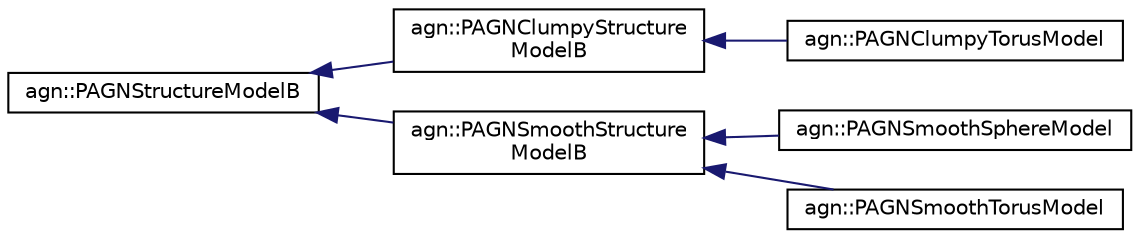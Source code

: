 digraph "Graphical Class Hierarchy"
{
 // LATEX_PDF_SIZE
  edge [fontname="Helvetica",fontsize="10",labelfontname="Helvetica",labelfontsize="10"];
  node [fontname="Helvetica",fontsize="10",shape=record];
  rankdir="LR";
  Node0 [label="agn::PAGNStructureModelB",height=0.2,width=0.4,color="black", fillcolor="white", style="filled",URL="$classagn_1_1_p_a_g_n_structure_model_b.html",tooltip=" "];
  Node0 -> Node1 [dir="back",color="midnightblue",fontsize="10",style="solid",fontname="Helvetica"];
  Node1 [label="agn::PAGNClumpyStructure\lModelB",height=0.2,width=0.4,color="black", fillcolor="white", style="filled",URL="$classagn_1_1_p_a_g_n_clumpy_structure_model_b.html",tooltip="This base class represents an abstract simple(not tend to be clumpy) agn structure model,..."];
  Node1 -> Node2 [dir="back",color="midnightblue",fontsize="10",style="solid",fontname="Helvetica"];
  Node2 [label="agn::PAGNClumpyTorusModel",height=0.2,width=0.4,color="black", fillcolor="white", style="filled",URL="$classagn_1_1_p_a_g_n_clumpy_torus_model.html",tooltip="This class represents a smooth sphere agn structure model."];
  Node0 -> Node3 [dir="back",color="midnightblue",fontsize="10",style="solid",fontname="Helvetica"];
  Node3 [label="agn::PAGNSmoothStructure\lModelB",height=0.2,width=0.4,color="black", fillcolor="white", style="filled",URL="$classagn_1_1_p_a_g_n_smooth_structure_model_b.html",tooltip="This base class represents an abstract simple(not tend to be clumpy) agn structure model,..."];
  Node3 -> Node4 [dir="back",color="midnightblue",fontsize="10",style="solid",fontname="Helvetica"];
  Node4 [label="agn::PAGNSmoothSphereModel",height=0.2,width=0.4,color="black", fillcolor="white", style="filled",URL="$classagn_1_1_p_a_g_n_smooth_sphere_model.html",tooltip="This class represents a smooth sphere agn structure model."];
  Node3 -> Node5 [dir="back",color="midnightblue",fontsize="10",style="solid",fontname="Helvetica"];
  Node5 [label="agn::PAGNSmoothTorusModel",height=0.2,width=0.4,color="black", fillcolor="white", style="filled",URL="$classagn_1_1_p_a_g_n_smooth_torus_model.html",tooltip="This class represents a smooth torus agn structure model."];
}
